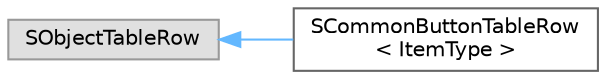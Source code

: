 digraph "Graphical Class Hierarchy"
{
 // INTERACTIVE_SVG=YES
 // LATEX_PDF_SIZE
  bgcolor="transparent";
  edge [fontname=Helvetica,fontsize=10,labelfontname=Helvetica,labelfontsize=10];
  node [fontname=Helvetica,fontsize=10,shape=box,height=0.2,width=0.4];
  rankdir="LR";
  Node0 [id="Node000000",label="SObjectTableRow",height=0.2,width=0.4,color="grey60", fillcolor="#E0E0E0", style="filled",tooltip=" "];
  Node0 -> Node1 [id="edge5988_Node000000_Node000001",dir="back",color="steelblue1",style="solid",tooltip=" "];
  Node1 [id="Node000001",label="SCommonButtonTableRow\l\< ItemType \>",height=0.2,width=0.4,color="grey40", fillcolor="white", style="filled",URL="$d5/dfd/classSCommonButtonTableRow.html",tooltip="A CommonUI version of the object table row that is aware of UCommonButtonBase."];
}
